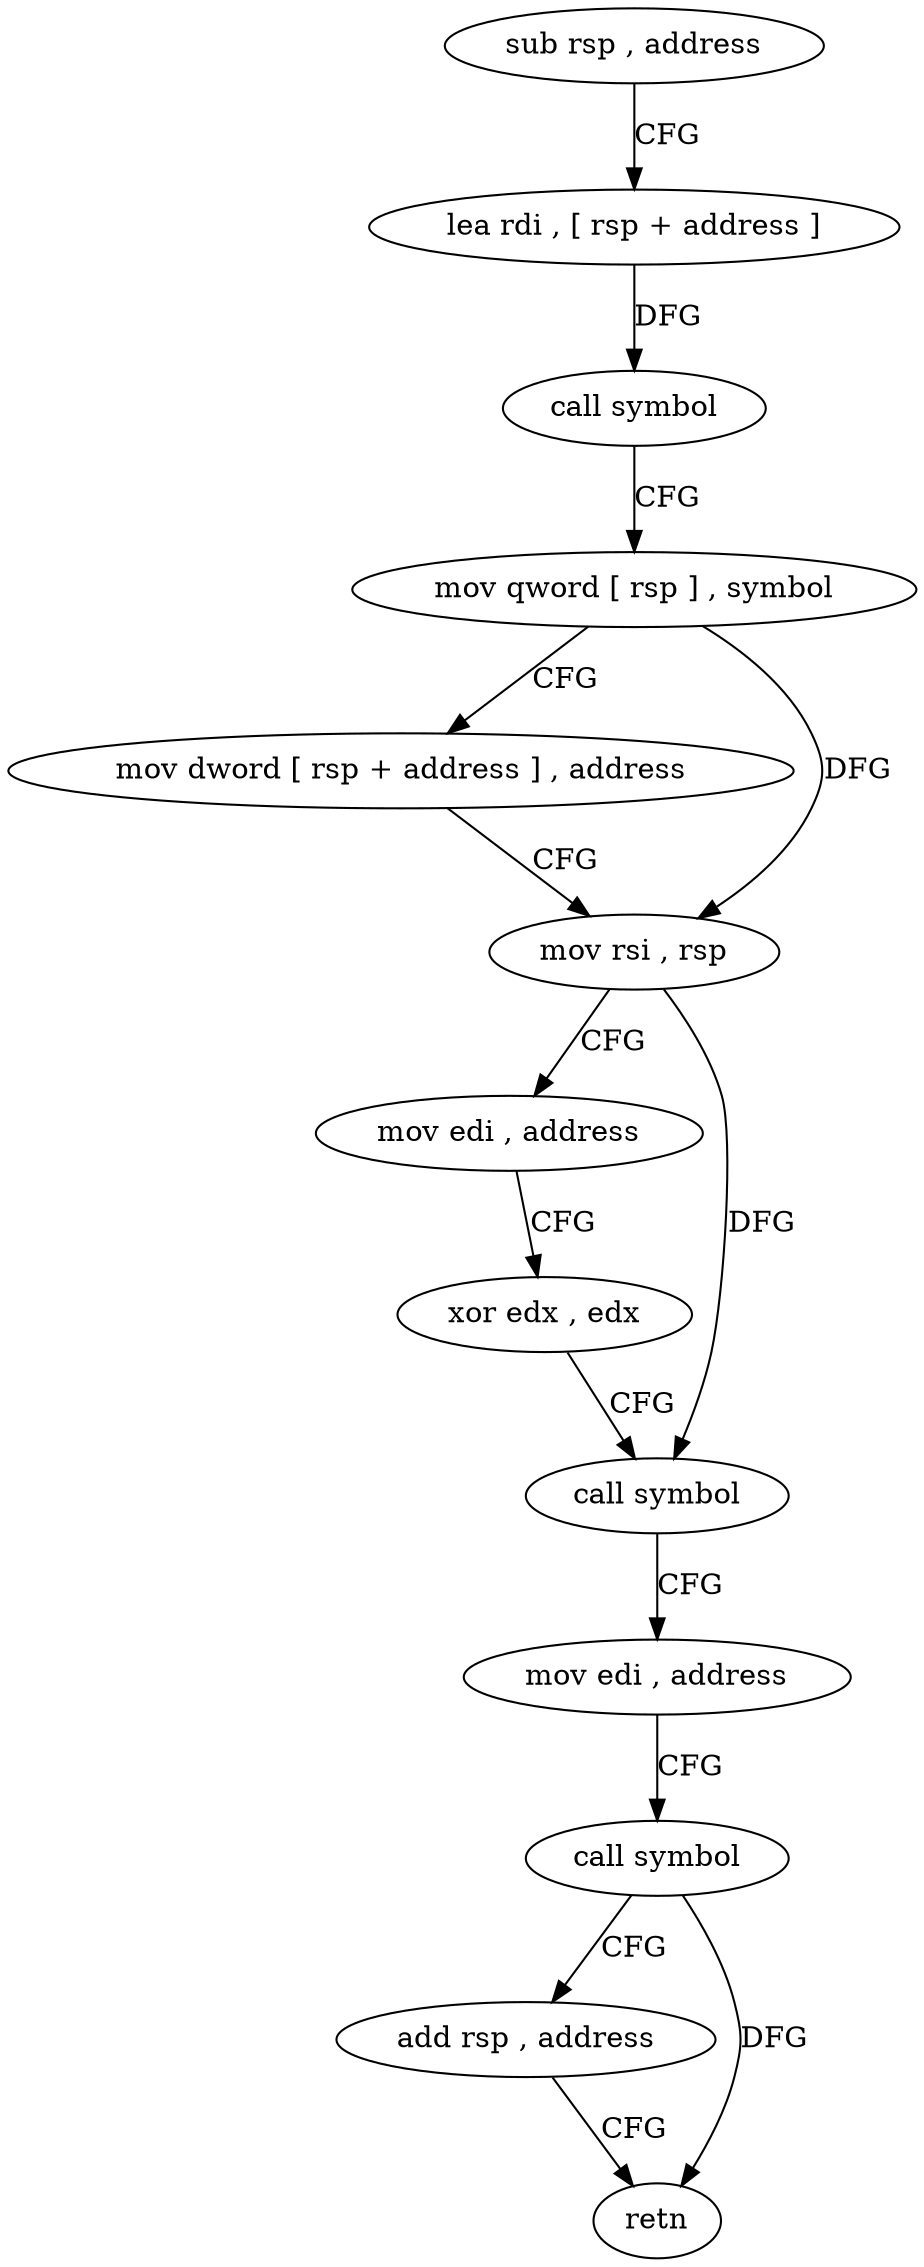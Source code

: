 digraph "func" {
"4203680" [label = "sub rsp , address" ]
"4203687" [label = "lea rdi , [ rsp + address ]" ]
"4203692" [label = "call symbol" ]
"4203697" [label = "mov qword [ rsp ] , symbol" ]
"4203705" [label = "mov dword [ rsp + address ] , address" ]
"4203716" [label = "mov rsi , rsp" ]
"4203719" [label = "mov edi , address" ]
"4203724" [label = "xor edx , edx" ]
"4203726" [label = "call symbol" ]
"4203731" [label = "mov edi , address" ]
"4203736" [label = "call symbol" ]
"4203741" [label = "add rsp , address" ]
"4203748" [label = "retn" ]
"4203680" -> "4203687" [ label = "CFG" ]
"4203687" -> "4203692" [ label = "DFG" ]
"4203692" -> "4203697" [ label = "CFG" ]
"4203697" -> "4203705" [ label = "CFG" ]
"4203697" -> "4203716" [ label = "DFG" ]
"4203705" -> "4203716" [ label = "CFG" ]
"4203716" -> "4203719" [ label = "CFG" ]
"4203716" -> "4203726" [ label = "DFG" ]
"4203719" -> "4203724" [ label = "CFG" ]
"4203724" -> "4203726" [ label = "CFG" ]
"4203726" -> "4203731" [ label = "CFG" ]
"4203731" -> "4203736" [ label = "CFG" ]
"4203736" -> "4203741" [ label = "CFG" ]
"4203736" -> "4203748" [ label = "DFG" ]
"4203741" -> "4203748" [ label = "CFG" ]
}
